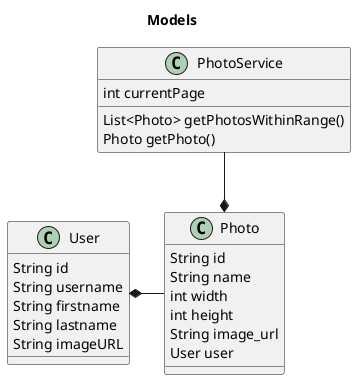 @startuml
title Models

class PhotoService {
     int currentPage
     
    List<Photo> getPhotosWithinRange()
    Photo getPhoto()
}

class Photo {
    String id
    String name
    int width
    int height
    String image_url
    User user

}

class User {
    String id
    String username
    String firstname
    String lastname
    String imageURL
}

PhotoService --* Photo
Photo -left-* User
@enduml